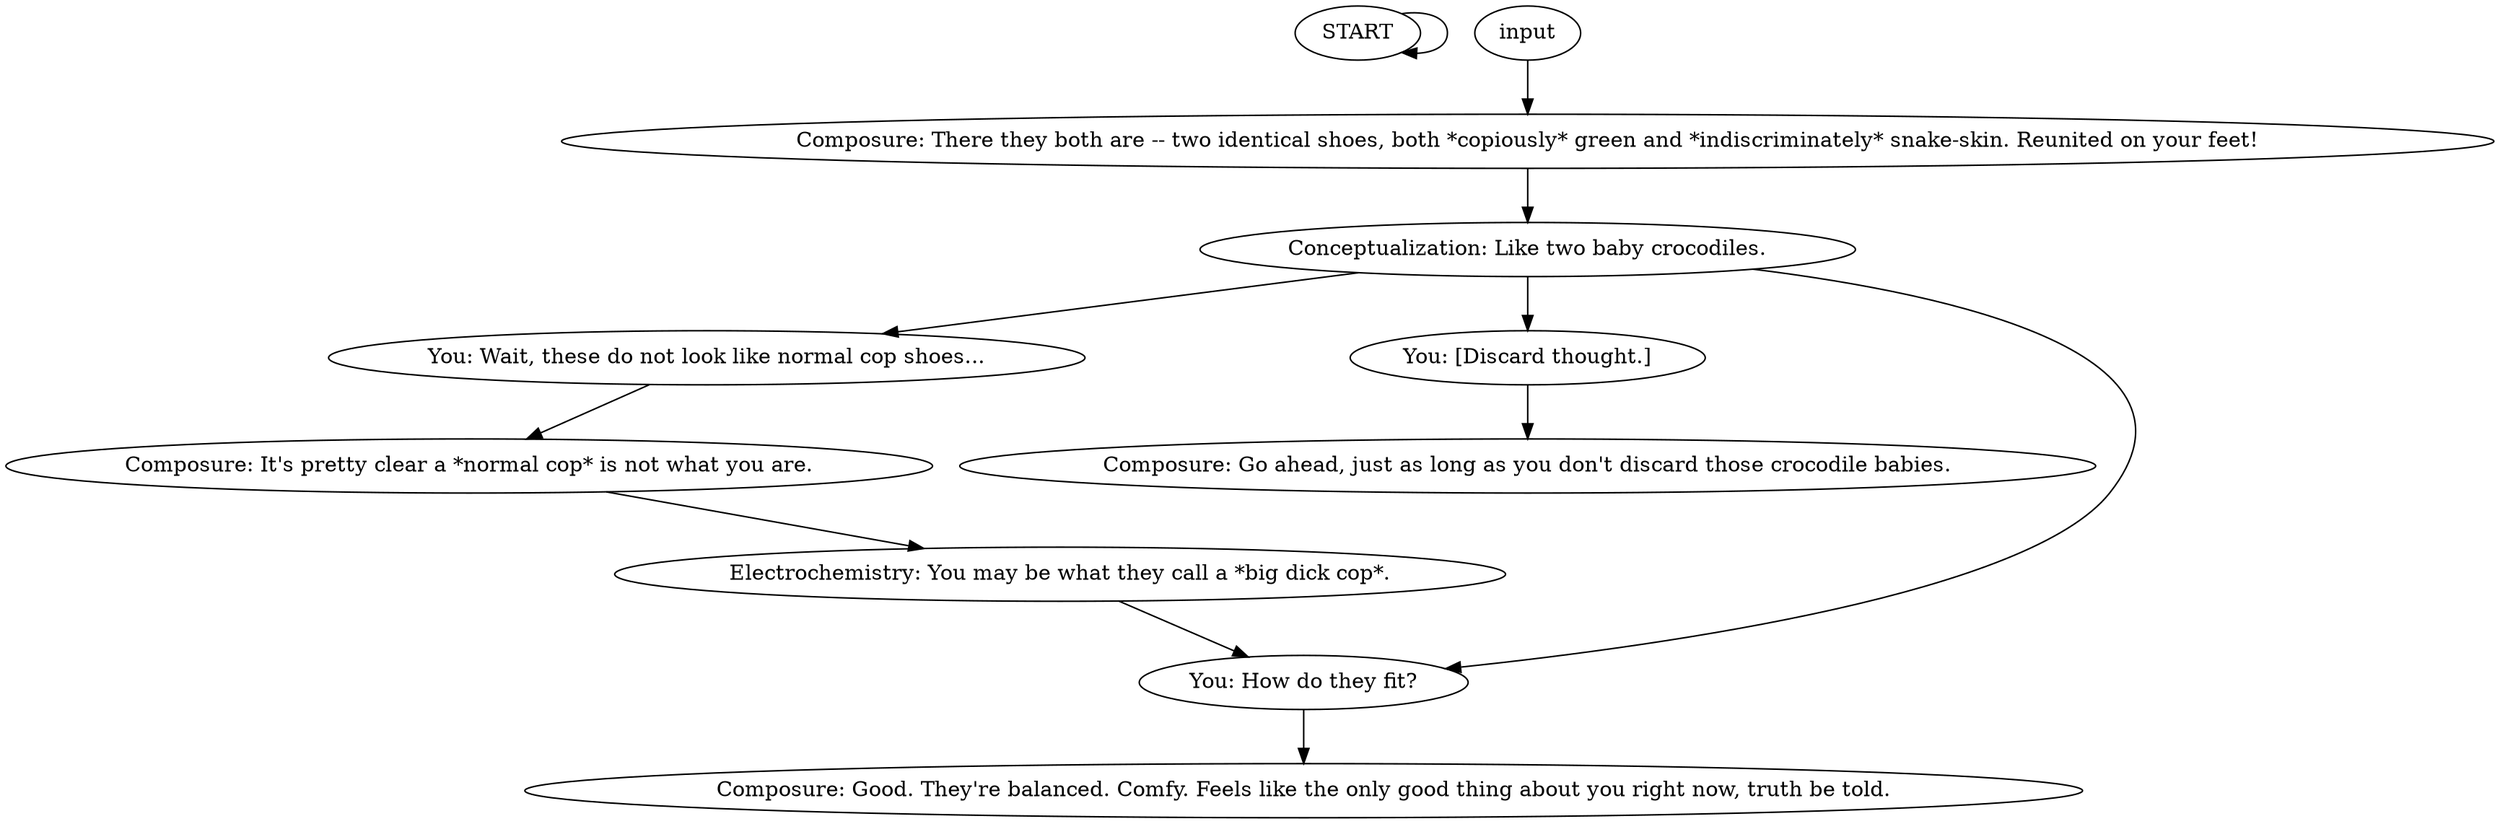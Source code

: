 # WHIRLING F2 ORB / dialogue both shoes
# both shoes on, finishes task
# ==================================================
digraph G {
	  0 [label="START"];
	  1 [label="input"];
	  2 [label="Composure: Go ahead, just as long as you don't discard those crocodile babies."];
	  3 [label="Conceptualization: Like two baby crocodiles."];
	  4 [label="Electrochemistry: You may be what they call a *big dick cop*."];
	  5 [label="Composure: There they both are -- two identical shoes, both *copiously* green and *indiscriminately* snake-skin. Reunited on your feet!"];
	  6 [label="You: Wait, these do not look like normal cop shoes..."];
	  7 [label="Composure: It's pretty clear a *normal cop* is not what you are."];
	  8 [label="You: [Discard thought.]"];
	  9 [label="You: How do they fit?"];
	  10 [label="Composure: Good. They're balanced. Comfy. Feels like the only good thing about you right now, truth be told."];
	  0 -> 0
	  1 -> 5
	  3 -> 8
	  3 -> 9
	  3 -> 6
	  4 -> 9
	  5 -> 3
	  6 -> 7
	  7 -> 4
	  8 -> 2
	  9 -> 10
}

